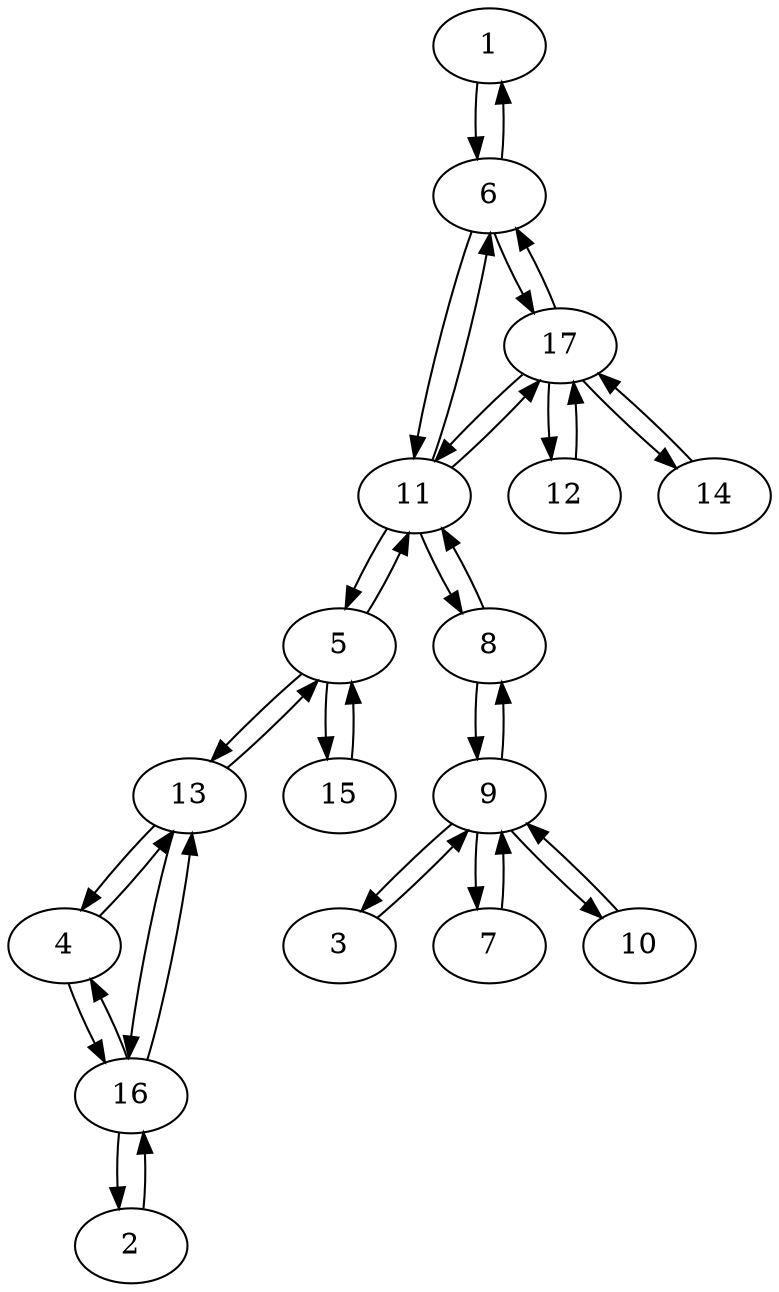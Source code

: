 digraph G {
center = 1;
size="10,10";
1;
2;
3;
4;
5;
6;
7;
8;
9;
10;
11;
12;
13;
14;
15;
16;
17;
1 -> 6;
2 -> 16;
3 -> 9;
4 -> 13;
4 -> 16;
5 -> 11;
5 -> 13;
5 -> 15;
6 -> 1;
6 -> 11;
6 -> 17;
7 -> 9;
8 -> 9;
8 -> 11;
9 -> 3;
9 -> 7;
9 -> 8;
9 -> 10;
10 -> 9;
11 -> 5;
11 -> 6;
11 -> 8;
11 -> 17;
12 -> 17;
13 -> 4;
13 -> 5;
13 -> 16;
14 -> 17;
15 -> 5;
16 -> 2;
16 -> 4;
16 -> 13;
17 -> 6;
17 -> 11;
17 -> 12;
17 -> 14;
}